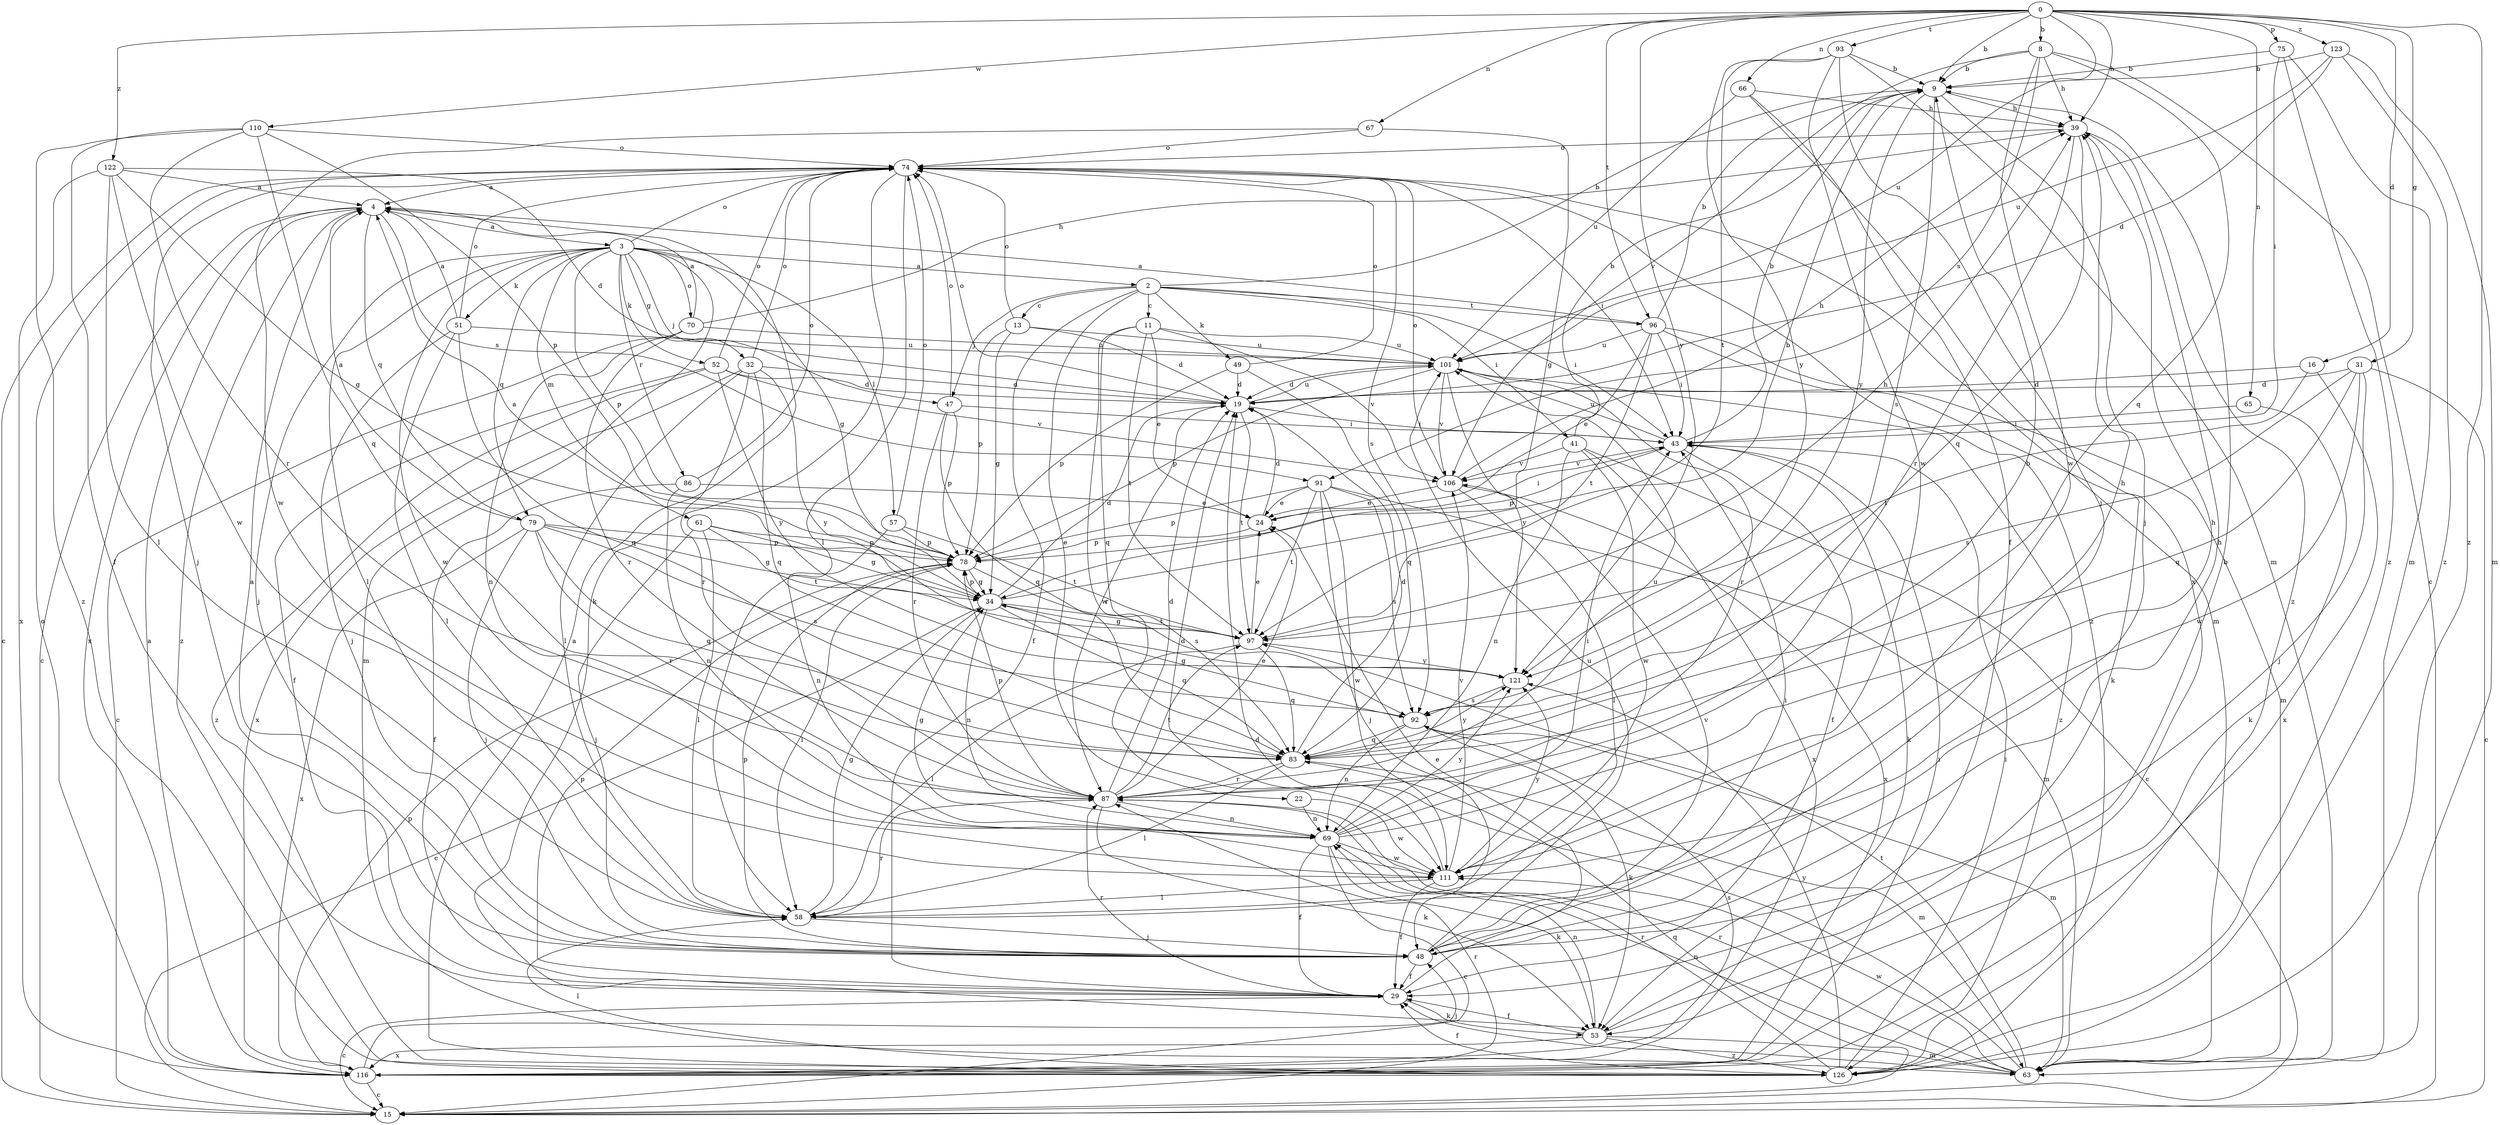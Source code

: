 strict digraph  {
0;
2;
3;
4;
8;
9;
11;
13;
15;
16;
19;
22;
24;
29;
31;
32;
34;
39;
41;
43;
47;
48;
49;
51;
52;
53;
57;
58;
61;
63;
65;
66;
67;
69;
70;
74;
75;
78;
79;
83;
86;
87;
91;
92;
93;
96;
97;
101;
106;
110;
111;
116;
121;
122;
123;
126;
0 -> 8  [label=b];
0 -> 9  [label=b];
0 -> 16  [label=d];
0 -> 31  [label=g];
0 -> 39  [label=h];
0 -> 65  [label=n];
0 -> 66  [label=n];
0 -> 67  [label=n];
0 -> 75  [label=p];
0 -> 93  [label=t];
0 -> 96  [label=t];
0 -> 101  [label=u];
0 -> 110  [label=w];
0 -> 121  [label=y];
0 -> 122  [label=z];
0 -> 123  [label=z];
0 -> 126  [label=z];
2 -> 9  [label=b];
2 -> 11  [label=c];
2 -> 13  [label=c];
2 -> 22  [label=e];
2 -> 29  [label=f];
2 -> 41  [label=i];
2 -> 43  [label=i];
2 -> 47  [label=j];
2 -> 49  [label=k];
2 -> 96  [label=t];
3 -> 2  [label=a];
3 -> 32  [label=g];
3 -> 34  [label=g];
3 -> 47  [label=j];
3 -> 48  [label=j];
3 -> 51  [label=k];
3 -> 52  [label=k];
3 -> 57  [label=l];
3 -> 58  [label=l];
3 -> 61  [label=m];
3 -> 63  [label=m];
3 -> 70  [label=o];
3 -> 74  [label=o];
3 -> 78  [label=p];
3 -> 79  [label=q];
3 -> 86  [label=r];
3 -> 111  [label=w];
4 -> 3  [label=a];
4 -> 15  [label=c];
4 -> 79  [label=q];
4 -> 91  [label=s];
4 -> 116  [label=x];
4 -> 126  [label=z];
8 -> 9  [label=b];
8 -> 15  [label=c];
8 -> 39  [label=h];
8 -> 83  [label=q];
8 -> 91  [label=s];
8 -> 106  [label=v];
8 -> 111  [label=w];
9 -> 39  [label=h];
9 -> 48  [label=j];
9 -> 92  [label=s];
9 -> 121  [label=y];
11 -> 24  [label=e];
11 -> 83  [label=q];
11 -> 97  [label=t];
11 -> 101  [label=u];
11 -> 106  [label=v];
11 -> 111  [label=w];
13 -> 19  [label=d];
13 -> 34  [label=g];
13 -> 74  [label=o];
13 -> 78  [label=p];
13 -> 101  [label=u];
15 -> 83  [label=q];
15 -> 87  [label=r];
16 -> 19  [label=d];
16 -> 97  [label=t];
16 -> 116  [label=x];
19 -> 43  [label=i];
19 -> 74  [label=o];
19 -> 87  [label=r];
19 -> 97  [label=t];
19 -> 101  [label=u];
22 -> 69  [label=n];
22 -> 111  [label=w];
24 -> 19  [label=d];
24 -> 43  [label=i];
24 -> 78  [label=p];
29 -> 15  [label=c];
29 -> 24  [label=e];
29 -> 53  [label=k];
29 -> 78  [label=p];
29 -> 87  [label=r];
31 -> 15  [label=c];
31 -> 19  [label=d];
31 -> 48  [label=j];
31 -> 83  [label=q];
31 -> 92  [label=s];
31 -> 111  [label=w];
32 -> 19  [label=d];
32 -> 58  [label=l];
32 -> 74  [label=o];
32 -> 83  [label=q];
32 -> 87  [label=r];
32 -> 116  [label=x];
32 -> 121  [label=y];
34 -> 4  [label=a];
34 -> 9  [label=b];
34 -> 15  [label=c];
34 -> 19  [label=d];
34 -> 69  [label=n];
34 -> 78  [label=p];
34 -> 83  [label=q];
34 -> 97  [label=t];
39 -> 74  [label=o];
39 -> 83  [label=q];
39 -> 87  [label=r];
39 -> 126  [label=z];
41 -> 9  [label=b];
41 -> 15  [label=c];
41 -> 69  [label=n];
41 -> 106  [label=v];
41 -> 111  [label=w];
41 -> 116  [label=x];
43 -> 9  [label=b];
43 -> 29  [label=f];
43 -> 53  [label=k];
43 -> 78  [label=p];
43 -> 101  [label=u];
43 -> 106  [label=v];
47 -> 43  [label=i];
47 -> 74  [label=o];
47 -> 78  [label=p];
47 -> 83  [label=q];
47 -> 87  [label=r];
48 -> 4  [label=a];
48 -> 29  [label=f];
48 -> 39  [label=h];
48 -> 43  [label=i];
48 -> 78  [label=p];
48 -> 101  [label=u];
48 -> 106  [label=v];
49 -> 19  [label=d];
49 -> 74  [label=o];
49 -> 78  [label=p];
49 -> 83  [label=q];
51 -> 4  [label=a];
51 -> 48  [label=j];
51 -> 58  [label=l];
51 -> 74  [label=o];
51 -> 83  [label=q];
51 -> 101  [label=u];
52 -> 19  [label=d];
52 -> 29  [label=f];
52 -> 74  [label=o];
52 -> 106  [label=v];
52 -> 121  [label=y];
52 -> 126  [label=z];
53 -> 9  [label=b];
53 -> 29  [label=f];
53 -> 63  [label=m];
53 -> 69  [label=n];
53 -> 116  [label=x];
53 -> 126  [label=z];
57 -> 69  [label=n];
57 -> 74  [label=o];
57 -> 78  [label=p];
57 -> 97  [label=t];
58 -> 34  [label=g];
58 -> 39  [label=h];
58 -> 48  [label=j];
58 -> 87  [label=r];
61 -> 34  [label=g];
61 -> 48  [label=j];
61 -> 58  [label=l];
61 -> 78  [label=p];
61 -> 97  [label=t];
63 -> 19  [label=d];
63 -> 29  [label=f];
63 -> 69  [label=n];
63 -> 87  [label=r];
63 -> 97  [label=t];
63 -> 111  [label=w];
65 -> 43  [label=i];
65 -> 53  [label=k];
66 -> 29  [label=f];
66 -> 39  [label=h];
66 -> 101  [label=u];
66 -> 116  [label=x];
67 -> 34  [label=g];
67 -> 74  [label=o];
67 -> 111  [label=w];
69 -> 9  [label=b];
69 -> 15  [label=c];
69 -> 29  [label=f];
69 -> 34  [label=g];
69 -> 39  [label=h];
69 -> 43  [label=i];
69 -> 53  [label=k];
69 -> 111  [label=w];
69 -> 121  [label=y];
70 -> 4  [label=a];
70 -> 15  [label=c];
70 -> 39  [label=h];
70 -> 69  [label=n];
70 -> 87  [label=r];
70 -> 101  [label=u];
74 -> 4  [label=a];
74 -> 15  [label=c];
74 -> 43  [label=i];
74 -> 48  [label=j];
74 -> 53  [label=k];
74 -> 58  [label=l];
74 -> 63  [label=m];
74 -> 92  [label=s];
74 -> 126  [label=z];
75 -> 9  [label=b];
75 -> 43  [label=i];
75 -> 63  [label=m];
75 -> 126  [label=z];
78 -> 34  [label=g];
78 -> 58  [label=l];
78 -> 92  [label=s];
79 -> 4  [label=a];
79 -> 34  [label=g];
79 -> 48  [label=j];
79 -> 78  [label=p];
79 -> 83  [label=q];
79 -> 87  [label=r];
79 -> 92  [label=s];
79 -> 116  [label=x];
83 -> 19  [label=d];
83 -> 58  [label=l];
83 -> 63  [label=m];
83 -> 87  [label=r];
83 -> 121  [label=y];
86 -> 24  [label=e];
86 -> 29  [label=f];
86 -> 69  [label=n];
86 -> 74  [label=o];
87 -> 19  [label=d];
87 -> 24  [label=e];
87 -> 53  [label=k];
87 -> 69  [label=n];
87 -> 78  [label=p];
87 -> 97  [label=t];
87 -> 101  [label=u];
91 -> 24  [label=e];
91 -> 48  [label=j];
91 -> 63  [label=m];
91 -> 78  [label=p];
91 -> 92  [label=s];
91 -> 97  [label=t];
91 -> 111  [label=w];
92 -> 34  [label=g];
92 -> 53  [label=k];
92 -> 63  [label=m];
92 -> 69  [label=n];
92 -> 83  [label=q];
93 -> 9  [label=b];
93 -> 48  [label=j];
93 -> 63  [label=m];
93 -> 97  [label=t];
93 -> 111  [label=w];
93 -> 121  [label=y];
96 -> 4  [label=a];
96 -> 9  [label=b];
96 -> 24  [label=e];
96 -> 43  [label=i];
96 -> 53  [label=k];
96 -> 63  [label=m];
96 -> 97  [label=t];
96 -> 101  [label=u];
97 -> 24  [label=e];
97 -> 34  [label=g];
97 -> 39  [label=h];
97 -> 58  [label=l];
97 -> 83  [label=q];
97 -> 121  [label=y];
101 -> 19  [label=d];
101 -> 78  [label=p];
101 -> 87  [label=r];
101 -> 106  [label=v];
101 -> 121  [label=y];
101 -> 126  [label=z];
106 -> 24  [label=e];
106 -> 39  [label=h];
106 -> 58  [label=l];
106 -> 74  [label=o];
106 -> 116  [label=x];
110 -> 29  [label=f];
110 -> 74  [label=o];
110 -> 78  [label=p];
110 -> 83  [label=q];
110 -> 87  [label=r];
110 -> 126  [label=z];
111 -> 19  [label=d];
111 -> 29  [label=f];
111 -> 58  [label=l];
111 -> 106  [label=v];
111 -> 121  [label=y];
116 -> 4  [label=a];
116 -> 15  [label=c];
116 -> 43  [label=i];
116 -> 48  [label=j];
116 -> 74  [label=o];
116 -> 78  [label=p];
116 -> 92  [label=s];
121 -> 92  [label=s];
122 -> 4  [label=a];
122 -> 19  [label=d];
122 -> 34  [label=g];
122 -> 58  [label=l];
122 -> 111  [label=w];
122 -> 116  [label=x];
123 -> 9  [label=b];
123 -> 19  [label=d];
123 -> 63  [label=m];
123 -> 101  [label=u];
123 -> 126  [label=z];
126 -> 4  [label=a];
126 -> 29  [label=f];
126 -> 43  [label=i];
126 -> 58  [label=l];
126 -> 87  [label=r];
126 -> 121  [label=y];
}
